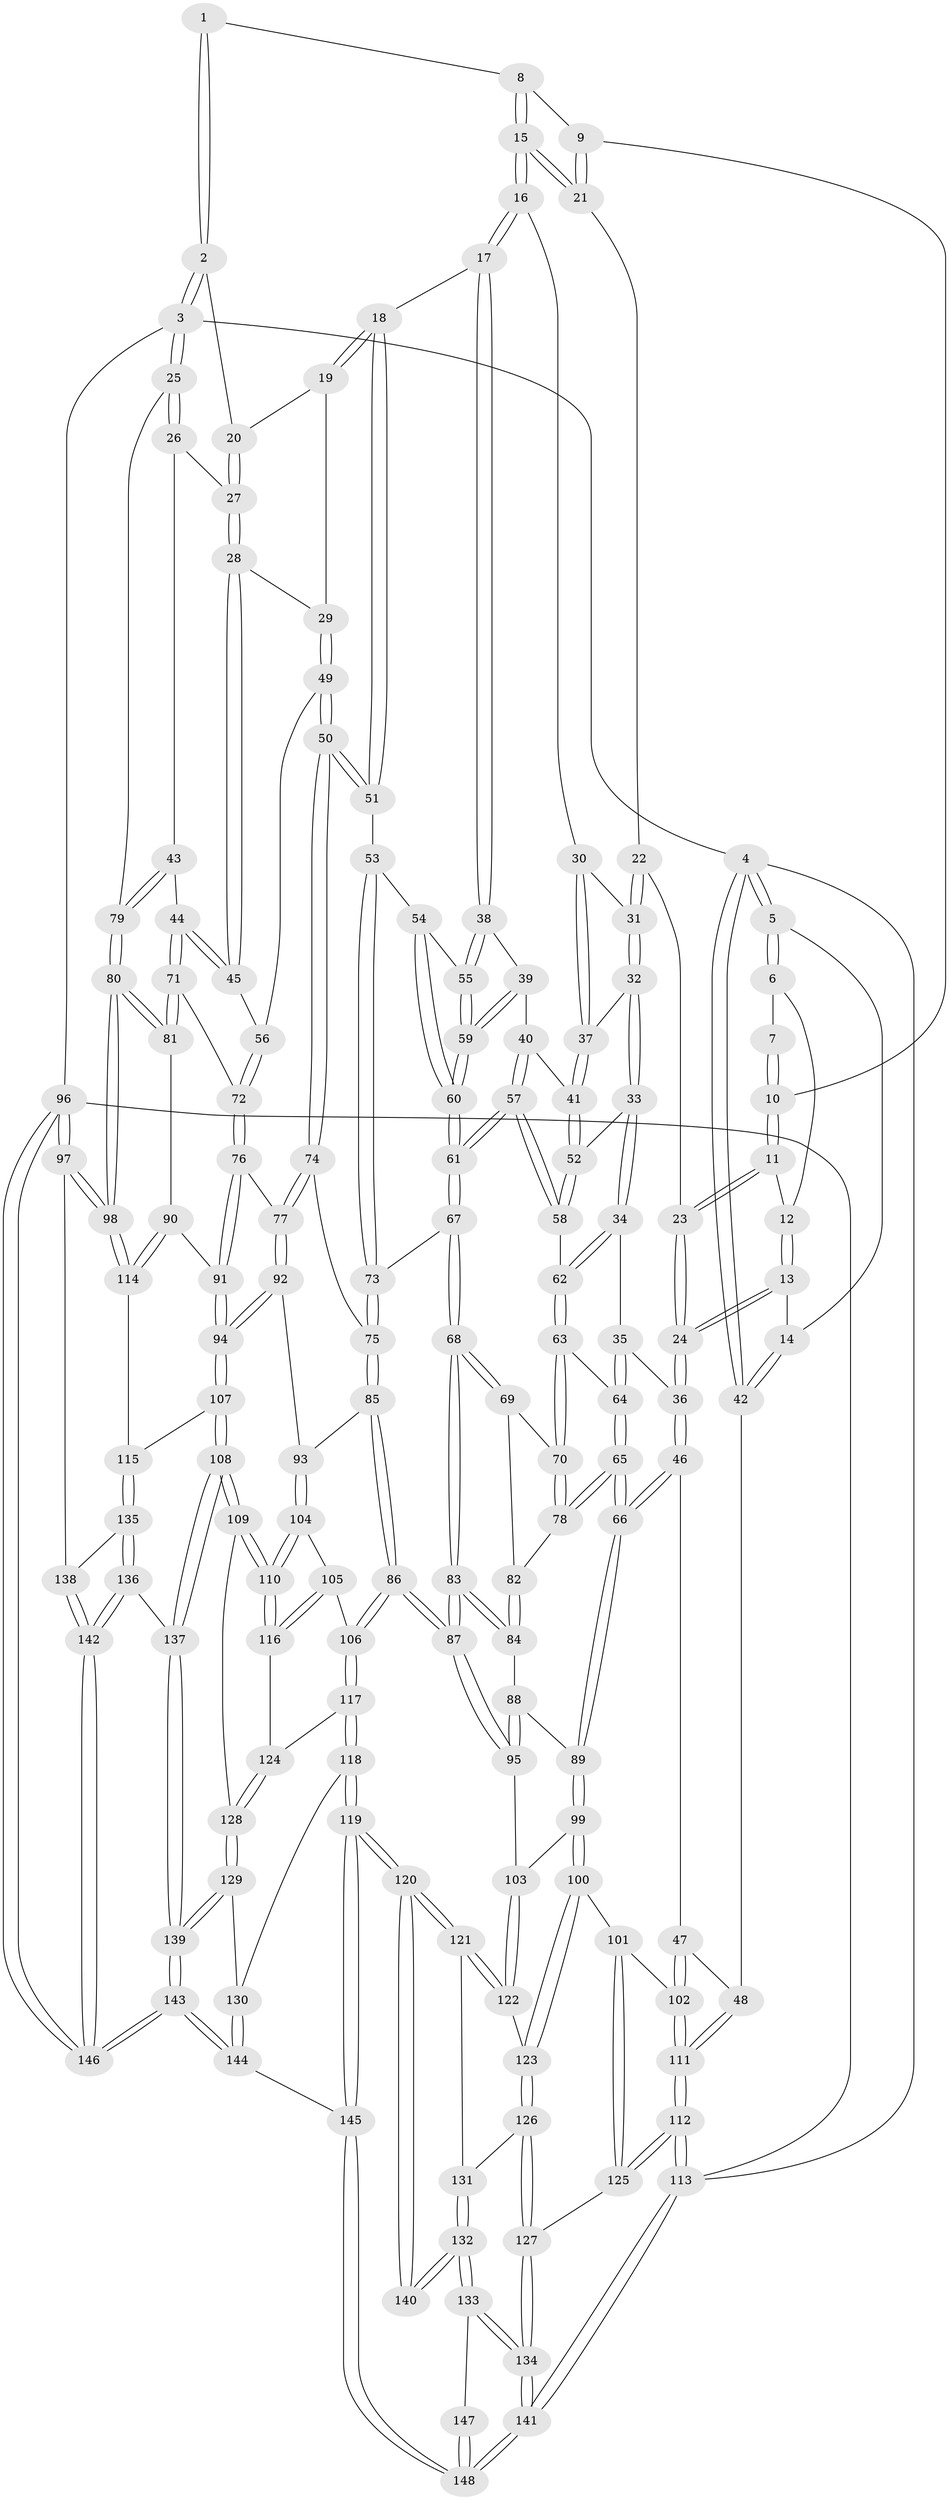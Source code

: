 // Generated by graph-tools (version 1.1) at 2025/01/03/09/25 05:01:52]
// undirected, 148 vertices, 367 edges
graph export_dot {
graph [start="1"]
  node [color=gray90,style=filled];
  1 [pos="+0.4308354793240977+0"];
  2 [pos="+0.7733542017044187+0"];
  3 [pos="+1+0"];
  4 [pos="+0+0"];
  5 [pos="+0.01603088782621858+0"];
  6 [pos="+0.2492498441342096+0"];
  7 [pos="+0.2866809277334607+0"];
  8 [pos="+0.4499736714411506+0.021903546830482002"];
  9 [pos="+0.345380218008027+0.09487887741673032"];
  10 [pos="+0.3394674181155807+0.08406564009484191"];
  11 [pos="+0.27447065805353843+0.08842338373415111"];
  12 [pos="+0.25254786766748355+0.007189687655515629"];
  13 [pos="+0.169724921306309+0.18494592114189362"];
  14 [pos="+0.16186759673195766+0.17765832115311941"];
  15 [pos="+0.4789233106900859+0.153575959029112"];
  16 [pos="+0.48072123692712626+0.15585367676926326"];
  17 [pos="+0.5330090896178047+0.17813289241455496"];
  18 [pos="+0.5688118246154169+0.18220741187890055"];
  19 [pos="+0.6579020777760209+0.1224195002120338"];
  20 [pos="+0.7377825656155422+0.018604120275785528"];
  21 [pos="+0.3498250645795182+0.1389886530508164"];
  22 [pos="+0.28111750753065223+0.1734051110957962"];
  23 [pos="+0.278001908082927+0.17294977357350805"];
  24 [pos="+0.18386177205796486+0.20507731780010635"];
  25 [pos="+1+0"];
  26 [pos="+0.903305434741634+0.18654230209485462"];
  27 [pos="+0.8547763756252587+0.19007956582002655"];
  28 [pos="+0.842720144782055+0.22954991001348324"];
  29 [pos="+0.7292577116491813+0.2535872560611505"];
  30 [pos="+0.4289466126206663+0.21097695124914737"];
  31 [pos="+0.3092123969516658+0.2056878641036489"];
  32 [pos="+0.3317096212206634+0.25061859527541963"];
  33 [pos="+0.3167811951051681+0.2868798216607066"];
  34 [pos="+0.26569101662348504+0.3165619358705935"];
  35 [pos="+0.255207578614436+0.3167923063862992"];
  36 [pos="+0.1702243293207141+0.279586320533956"];
  37 [pos="+0.40032662702126626+0.258229862654289"];
  38 [pos="+0.4849870680208343+0.2852666633854881"];
  39 [pos="+0.45269621542085453+0.3055190560621283"];
  40 [pos="+0.4112302947779982+0.2924844627920489"];
  41 [pos="+0.40332830274867687+0.28493757563157207"];
  42 [pos="+0+0.08669650259054114"];
  43 [pos="+1+0.33917445108377675"];
  44 [pos="+0.8972826660731994+0.36187520020044256"];
  45 [pos="+0.8516931579928922+0.321285957926938"];
  46 [pos="+0.024991484727758546+0.42969669151125656"];
  47 [pos="+0.014473012815962806+0.42913322116783414"];
  48 [pos="+0+0.3999669555804295"];
  49 [pos="+0.7030681272202739+0.34313854404463495"];
  50 [pos="+0.6864417921044507+0.35225479749828176"];
  51 [pos="+0.6089640263811447+0.31273080410066606"];
  52 [pos="+0.36284683490172565+0.3193535759486859"];
  53 [pos="+0.566479975413813+0.3494217166423086"];
  54 [pos="+0.5108235270733108+0.33284425925697303"];
  55 [pos="+0.5041677878489998+0.3271649013144582"];
  56 [pos="+0.7690521378345734+0.3447719574667634"];
  57 [pos="+0.41761629511074394+0.37977155305932575"];
  58 [pos="+0.35878761899150124+0.35437457156861196"];
  59 [pos="+0.45787785148699195+0.3371623863155058"];
  60 [pos="+0.4413500582849176+0.3993830246206656"];
  61 [pos="+0.4402724469991745+0.40176214049266973"];
  62 [pos="+0.3356073591004954+0.366884286499956"];
  63 [pos="+0.3213567383776195+0.41366945416355416"];
  64 [pos="+0.2657619577354734+0.38713508090582455"];
  65 [pos="+0.14985155257969462+0.5090753345773769"];
  66 [pos="+0.13904252376270695+0.513524636560859"];
  67 [pos="+0.45463215734842727+0.4533309391828177"];
  68 [pos="+0.4514133657257249+0.45669130661789287"];
  69 [pos="+0.3691035323816122+0.4527753248865758"];
  70 [pos="+0.32475326463266563+0.4296665554037904"];
  71 [pos="+0.8627531960625927+0.4819166594455894"];
  72 [pos="+0.8078579001677758+0.4890158673932461"];
  73 [pos="+0.5228688270850477+0.4474391619809828"];
  74 [pos="+0.6830218467199339+0.4892146416558466"];
  75 [pos="+0.5829155710082774+0.48750856292279104"];
  76 [pos="+0.7736567688683317+0.5013584545234452"];
  77 [pos="+0.7104464678784225+0.5175741677905946"];
  78 [pos="+0.24813852359163527+0.4863925530536977"];
  79 [pos="+1+0.35627404679662406"];
  80 [pos="+1+0.5307372572184095"];
  81 [pos="+0.9469307250524609+0.5640822365728315"];
  82 [pos="+0.3284666163386702+0.5179299214057621"];
  83 [pos="+0.43021630794007737+0.5676623157404191"];
  84 [pos="+0.3381655366883386+0.537995319310576"];
  85 [pos="+0.5502967091129118+0.5746712957070061"];
  86 [pos="+0.4853009713917596+0.658797535668058"];
  87 [pos="+0.44425377371046904+0.6327484975065666"];
  88 [pos="+0.28969440947525954+0.5903440846831969"];
  89 [pos="+0.15329673760749316+0.5479561543488619"];
  90 [pos="+0.8987463579719348+0.6395880436024431"];
  91 [pos="+0.862140122348579+0.6559652853048659"];
  92 [pos="+0.7041919789767226+0.604914269718154"];
  93 [pos="+0.7024935522893868+0.6067390765288376"];
  94 [pos="+0.8313524997156427+0.6736412827142457"];
  95 [pos="+0.35186090338475057+0.660339299524436"];
  96 [pos="+1+1"];
  97 [pos="+1+1"];
  98 [pos="+1+0.7830585445679171"];
  99 [pos="+0.1557117537803199+0.635942550315885"];
  100 [pos="+0.1523601460763644+0.6814525604703833"];
  101 [pos="+0.054962759164491934+0.7167762025879619"];
  102 [pos="+0.027055122502082203+0.7167292230142877"];
  103 [pos="+0.35116091225627144+0.6611912152775538"];
  104 [pos="+0.6917766170278774+0.6220511226124578"];
  105 [pos="+0.6212799342959691+0.6689502437273304"];
  106 [pos="+0.48945883229339643+0.6649977066997856"];
  107 [pos="+0.8283274071873757+0.6889802748071169"];
  108 [pos="+0.7704082445898248+0.8016658449788067"];
  109 [pos="+0.7631362354504149+0.7973320759924193"];
  110 [pos="+0.7201701087730559+0.757718967609317"];
  111 [pos="+0+0.8026963122414038"];
  112 [pos="+0+0.9929881887616768"];
  113 [pos="+0+1"];
  114 [pos="+0.9861837778385165+0.7752890601293113"];
  115 [pos="+0.9302144675326474+0.809537089161324"];
  116 [pos="+0.6373141732121925+0.7517118204711539"];
  117 [pos="+0.4896554674575596+0.7482771166036877"];
  118 [pos="+0.47278775281902835+0.8448053938882653"];
  119 [pos="+0.43620518359898613+0.8669788092072094"];
  120 [pos="+0.4334894301464387+0.867077486816615"];
  121 [pos="+0.37486380547477616+0.8218128269285397"];
  122 [pos="+0.3184581558519009+0.7142041596302847"];
  123 [pos="+0.1954088436375525+0.7453656291748124"];
  124 [pos="+0.6337123144094343+0.7573228265237351"];
  125 [pos="+0.08118908414547095+0.8650086845442111"];
  126 [pos="+0.1953114304480939+0.7489353662816509"];
  127 [pos="+0.10674277301374879+0.8658355976511195"];
  128 [pos="+0.6230048873341458+0.8125715059724252"];
  129 [pos="+0.587571132304913+0.869033493724344"];
  130 [pos="+0.5669930718580815+0.8730890246464842"];
  131 [pos="+0.24506373249853075+0.8203171507902757"];
  132 [pos="+0.24540220234850615+0.8694433676929224"];
  133 [pos="+0.2142138253481224+0.9709503269821486"];
  134 [pos="+0.20587214784598473+0.9804574427460343"];
  135 [pos="+0.8823581078320426+0.8627893222353831"];
  136 [pos="+0.8354890212230429+0.8730273957508131"];
  137 [pos="+0.7876821651013373+0.8548687016935446"];
  138 [pos="+0.9401919712786834+0.9132649655062777"];
  139 [pos="+0.7087504573784339+0.9144587091238452"];
  140 [pos="+0.41570656787291826+0.8797103406711297"];
  141 [pos="+0.17273407402480379+1"];
  142 [pos="+0.877956726631338+1"];
  143 [pos="+0.6814023179193593+1"];
  144 [pos="+0.6059758400038008+1"];
  145 [pos="+0.5183170123618447+1"];
  146 [pos="+0.8789784190621799+1"];
  147 [pos="+0.39389233035495774+0.8999873049166894"];
  148 [pos="+0.26864534520170247+1"];
  1 -- 2;
  1 -- 2;
  1 -- 8;
  2 -- 3;
  2 -- 3;
  2 -- 20;
  3 -- 4;
  3 -- 25;
  3 -- 25;
  3 -- 96;
  4 -- 5;
  4 -- 5;
  4 -- 42;
  4 -- 42;
  4 -- 113;
  5 -- 6;
  5 -- 6;
  5 -- 14;
  6 -- 7;
  6 -- 12;
  7 -- 10;
  7 -- 10;
  8 -- 9;
  8 -- 15;
  8 -- 15;
  9 -- 10;
  9 -- 21;
  9 -- 21;
  10 -- 11;
  10 -- 11;
  11 -- 12;
  11 -- 23;
  11 -- 23;
  12 -- 13;
  12 -- 13;
  13 -- 14;
  13 -- 24;
  13 -- 24;
  14 -- 42;
  14 -- 42;
  15 -- 16;
  15 -- 16;
  15 -- 21;
  15 -- 21;
  16 -- 17;
  16 -- 17;
  16 -- 30;
  17 -- 18;
  17 -- 38;
  17 -- 38;
  18 -- 19;
  18 -- 19;
  18 -- 51;
  18 -- 51;
  19 -- 20;
  19 -- 29;
  20 -- 27;
  20 -- 27;
  21 -- 22;
  22 -- 23;
  22 -- 31;
  22 -- 31;
  23 -- 24;
  23 -- 24;
  24 -- 36;
  24 -- 36;
  25 -- 26;
  25 -- 26;
  25 -- 79;
  26 -- 27;
  26 -- 43;
  27 -- 28;
  27 -- 28;
  28 -- 29;
  28 -- 45;
  28 -- 45;
  29 -- 49;
  29 -- 49;
  30 -- 31;
  30 -- 37;
  30 -- 37;
  31 -- 32;
  31 -- 32;
  32 -- 33;
  32 -- 33;
  32 -- 37;
  33 -- 34;
  33 -- 34;
  33 -- 52;
  34 -- 35;
  34 -- 62;
  34 -- 62;
  35 -- 36;
  35 -- 64;
  35 -- 64;
  36 -- 46;
  36 -- 46;
  37 -- 41;
  37 -- 41;
  38 -- 39;
  38 -- 55;
  38 -- 55;
  39 -- 40;
  39 -- 59;
  39 -- 59;
  40 -- 41;
  40 -- 57;
  40 -- 57;
  41 -- 52;
  41 -- 52;
  42 -- 48;
  43 -- 44;
  43 -- 79;
  43 -- 79;
  44 -- 45;
  44 -- 45;
  44 -- 71;
  44 -- 71;
  45 -- 56;
  46 -- 47;
  46 -- 66;
  46 -- 66;
  47 -- 48;
  47 -- 102;
  47 -- 102;
  48 -- 111;
  48 -- 111;
  49 -- 50;
  49 -- 50;
  49 -- 56;
  50 -- 51;
  50 -- 51;
  50 -- 74;
  50 -- 74;
  51 -- 53;
  52 -- 58;
  52 -- 58;
  53 -- 54;
  53 -- 73;
  53 -- 73;
  54 -- 55;
  54 -- 60;
  54 -- 60;
  55 -- 59;
  55 -- 59;
  56 -- 72;
  56 -- 72;
  57 -- 58;
  57 -- 58;
  57 -- 61;
  57 -- 61;
  58 -- 62;
  59 -- 60;
  59 -- 60;
  60 -- 61;
  60 -- 61;
  61 -- 67;
  61 -- 67;
  62 -- 63;
  62 -- 63;
  63 -- 64;
  63 -- 70;
  63 -- 70;
  64 -- 65;
  64 -- 65;
  65 -- 66;
  65 -- 66;
  65 -- 78;
  65 -- 78;
  66 -- 89;
  66 -- 89;
  67 -- 68;
  67 -- 68;
  67 -- 73;
  68 -- 69;
  68 -- 69;
  68 -- 83;
  68 -- 83;
  69 -- 70;
  69 -- 82;
  70 -- 78;
  70 -- 78;
  71 -- 72;
  71 -- 81;
  71 -- 81;
  72 -- 76;
  72 -- 76;
  73 -- 75;
  73 -- 75;
  74 -- 75;
  74 -- 77;
  74 -- 77;
  75 -- 85;
  75 -- 85;
  76 -- 77;
  76 -- 91;
  76 -- 91;
  77 -- 92;
  77 -- 92;
  78 -- 82;
  79 -- 80;
  79 -- 80;
  80 -- 81;
  80 -- 81;
  80 -- 98;
  80 -- 98;
  81 -- 90;
  82 -- 84;
  82 -- 84;
  83 -- 84;
  83 -- 84;
  83 -- 87;
  83 -- 87;
  84 -- 88;
  85 -- 86;
  85 -- 86;
  85 -- 93;
  86 -- 87;
  86 -- 87;
  86 -- 106;
  86 -- 106;
  87 -- 95;
  87 -- 95;
  88 -- 89;
  88 -- 95;
  88 -- 95;
  89 -- 99;
  89 -- 99;
  90 -- 91;
  90 -- 114;
  90 -- 114;
  91 -- 94;
  91 -- 94;
  92 -- 93;
  92 -- 94;
  92 -- 94;
  93 -- 104;
  93 -- 104;
  94 -- 107;
  94 -- 107;
  95 -- 103;
  96 -- 97;
  96 -- 97;
  96 -- 146;
  96 -- 146;
  96 -- 113;
  97 -- 98;
  97 -- 98;
  97 -- 138;
  98 -- 114;
  98 -- 114;
  99 -- 100;
  99 -- 100;
  99 -- 103;
  100 -- 101;
  100 -- 123;
  100 -- 123;
  101 -- 102;
  101 -- 125;
  101 -- 125;
  102 -- 111;
  102 -- 111;
  103 -- 122;
  103 -- 122;
  104 -- 105;
  104 -- 110;
  104 -- 110;
  105 -- 106;
  105 -- 116;
  105 -- 116;
  106 -- 117;
  106 -- 117;
  107 -- 108;
  107 -- 108;
  107 -- 115;
  108 -- 109;
  108 -- 109;
  108 -- 137;
  108 -- 137;
  109 -- 110;
  109 -- 110;
  109 -- 128;
  110 -- 116;
  110 -- 116;
  111 -- 112;
  111 -- 112;
  112 -- 113;
  112 -- 113;
  112 -- 125;
  112 -- 125;
  113 -- 141;
  113 -- 141;
  114 -- 115;
  115 -- 135;
  115 -- 135;
  116 -- 124;
  117 -- 118;
  117 -- 118;
  117 -- 124;
  118 -- 119;
  118 -- 119;
  118 -- 130;
  119 -- 120;
  119 -- 120;
  119 -- 145;
  119 -- 145;
  120 -- 121;
  120 -- 121;
  120 -- 140;
  120 -- 140;
  121 -- 122;
  121 -- 122;
  121 -- 131;
  122 -- 123;
  123 -- 126;
  123 -- 126;
  124 -- 128;
  124 -- 128;
  125 -- 127;
  126 -- 127;
  126 -- 127;
  126 -- 131;
  127 -- 134;
  127 -- 134;
  128 -- 129;
  128 -- 129;
  129 -- 130;
  129 -- 139;
  129 -- 139;
  130 -- 144;
  130 -- 144;
  131 -- 132;
  131 -- 132;
  132 -- 133;
  132 -- 133;
  132 -- 140;
  132 -- 140;
  133 -- 134;
  133 -- 134;
  133 -- 147;
  134 -- 141;
  134 -- 141;
  135 -- 136;
  135 -- 136;
  135 -- 138;
  136 -- 137;
  136 -- 142;
  136 -- 142;
  137 -- 139;
  137 -- 139;
  138 -- 142;
  138 -- 142;
  139 -- 143;
  139 -- 143;
  141 -- 148;
  141 -- 148;
  142 -- 146;
  142 -- 146;
  143 -- 144;
  143 -- 144;
  143 -- 146;
  143 -- 146;
  144 -- 145;
  145 -- 148;
  145 -- 148;
  147 -- 148;
  147 -- 148;
}
